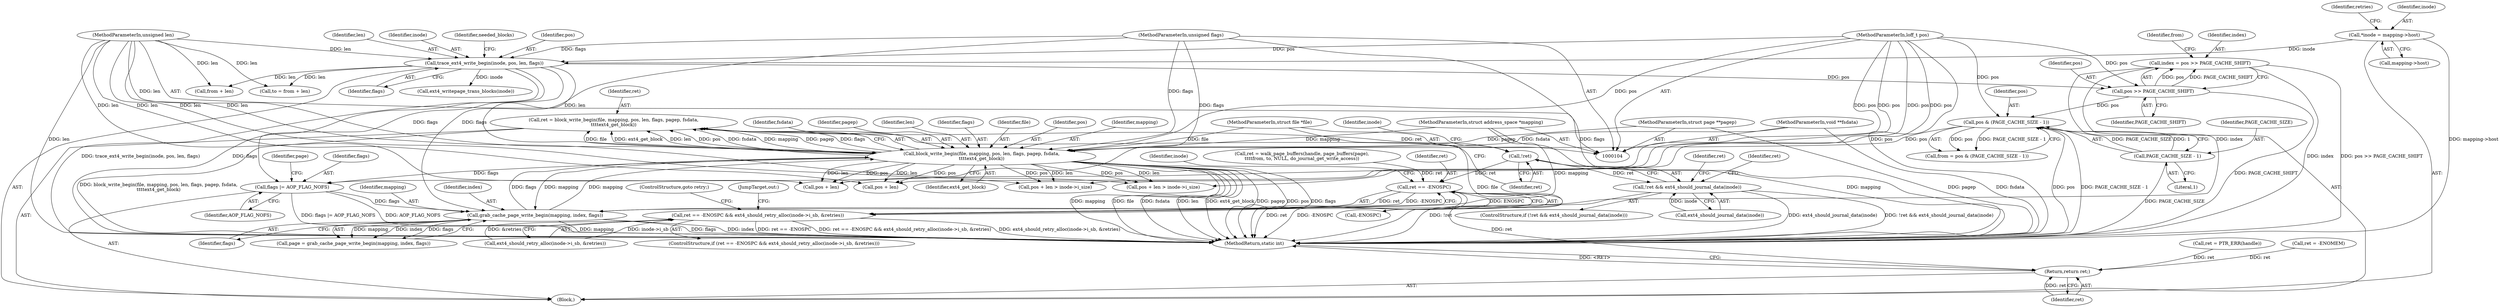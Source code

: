 digraph "0_linux_744692dc059845b2a3022119871846e74d4f6e11_11@API" {
"1000197" [label="(Call,ret = block_write_begin(file, mapping, pos, len, flags, pagep, fsdata,\n\t\t\t\text4_get_block))"];
"1000199" [label="(Call,block_write_begin(file, mapping, pos, len, flags, pagep, fsdata,\n\t\t\t\text4_get_block))"];
"1000105" [label="(MethodParameterIn,struct file *file)"];
"1000178" [label="(Call,grab_cache_page_write_begin(mapping, index, flags))"];
"1000106" [label="(MethodParameterIn,struct address_space *mapping)"];
"1000141" [label="(Call,index = pos >> PAGE_CACHE_SHIFT)"];
"1000143" [label="(Call,pos >> PAGE_CACHE_SHIFT)"];
"1000130" [label="(Call,trace_ext4_write_begin(inode, pos, len, flags))"];
"1000114" [label="(Call,*inode = mapping->host)"];
"1000107" [label="(MethodParameterIn,loff_t pos)"];
"1000108" [label="(MethodParameterIn,unsigned len)"];
"1000109" [label="(MethodParameterIn,unsigned flags)"];
"1000173" [label="(Call,flags |= AOP_FLAG_NOFS)"];
"1000148" [label="(Call,pos & (PAGE_CACHE_SIZE - 1))"];
"1000150" [label="(Call,PAGE_CACHE_SIZE - 1)"];
"1000110" [label="(MethodParameterIn,struct page **pagep)"];
"1000111" [label="(MethodParameterIn,void **fsdata)"];
"1000210" [label="(Call,!ret)"];
"1000209" [label="(Call,!ret && ext4_should_journal_data(inode))"];
"1000268" [label="(Call,ret == -ENOSPC)"];
"1000267" [label="(Call,ret == -ENOSPC && ext4_should_retry_alloc(inode->i_sb, &retries))"];
"1000280" [label="(Return,return ret;)"];
"1000153" [label="(Call,to = from + len)"];
"1000199" [label="(Call,block_write_begin(file, mapping, pos, len, flags, pagep, fsdata,\n\t\t\t\text4_get_block))"];
"1000210" [label="(Call,!ret)"];
"1000206" [label="(Identifier,fsdata)"];
"1000174" [label="(Identifier,flags)"];
"1000143" [label="(Call,pos >> PAGE_CACHE_SHIFT)"];
"1000116" [label="(Call,mapping->host)"];
"1000146" [label="(Call,from = pos & (PAGE_CACHE_SIZE - 1))"];
"1000148" [label="(Call,pos & (PAGE_CACHE_SIZE - 1))"];
"1000266" [label="(ControlStructure,if (ret == -ENOSPC && ext4_should_retry_alloc(inode->i_sb, &retries)))"];
"1000205" [label="(Identifier,pagep)"];
"1000274" [label="(Identifier,inode)"];
"1000249" [label="(Call,pos + len > inode->i_size)"];
"1000152" [label="(Literal,1)"];
"1000198" [label="(Identifier,ret)"];
"1000208" [label="(ControlStructure,if (!ret && ext4_should_journal_data(inode)))"];
"1000130" [label="(Call,trace_ext4_write_begin(inode, pos, len, flags))"];
"1000226" [label="(Identifier,ret)"];
"1000173" [label="(Call,flags |= AOP_FLAG_NOFS)"];
"1000216" [label="(Identifier,ret)"];
"1000177" [label="(Identifier,page)"];
"1000278" [label="(ControlStructure,goto retry;)"];
"1000124" [label="(Identifier,retries)"];
"1000114" [label="(Call,*inode = mapping->host)"];
"1000209" [label="(Call,!ret && ext4_should_journal_data(inode))"];
"1000203" [label="(Identifier,len)"];
"1000212" [label="(Call,ext4_should_journal_data(inode))"];
"1000145" [label="(Identifier,PAGE_CACHE_SHIFT)"];
"1000111" [label="(MethodParameterIn,void **fsdata)"];
"1000197" [label="(Call,ret = block_write_begin(file, mapping, pos, len, flags, pagep, fsdata,\n\t\t\t\text4_get_block))"];
"1000131" [label="(Identifier,inode)"];
"1000234" [label="(Call,pos + len > inode->i_size)"];
"1000149" [label="(Identifier,pos)"];
"1000151" [label="(Identifier,PAGE_CACHE_SIZE)"];
"1000267" [label="(Call,ret == -ENOSPC && ext4_should_retry_alloc(inode->i_sb, &retries))"];
"1000142" [label="(Identifier,index)"];
"1000215" [label="(Call,ret = walk_page_buffers(handle, page_buffers(page),\n\t\t\t\tfrom, to, NULL, do_journal_get_write_access))"];
"1000280" [label="(Return,return ret;)"];
"1000181" [label="(Identifier,flags)"];
"1000270" [label="(Call,-ENOSPC)"];
"1000136" [label="(Identifier,needed_blocks)"];
"1000150" [label="(Call,PAGE_CACHE_SIZE - 1)"];
"1000204" [label="(Identifier,flags)"];
"1000279" [label="(JumpTarget,out:)"];
"1000272" [label="(Call,ext4_should_retry_alloc(inode->i_sb, &retries))"];
"1000112" [label="(Block,)"];
"1000134" [label="(Identifier,flags)"];
"1000155" [label="(Call,from + len)"];
"1000200" [label="(Identifier,file)"];
"1000105" [label="(MethodParameterIn,struct file *file)"];
"1000106" [label="(MethodParameterIn,struct address_space *mapping)"];
"1000235" [label="(Call,pos + len)"];
"1000176" [label="(Call,page = grab_cache_page_write_begin(mapping, index, flags))"];
"1000180" [label="(Identifier,index)"];
"1000132" [label="(Identifier,pos)"];
"1000211" [label="(Identifier,ret)"];
"1000202" [label="(Identifier,pos)"];
"1000141" [label="(Call,index = pos >> PAGE_CACHE_SHIFT)"];
"1000250" [label="(Call,pos + len)"];
"1000201" [label="(Identifier,mapping)"];
"1000133" [label="(Identifier,len)"];
"1000168" [label="(Call,ret = PTR_ERR(handle))"];
"1000107" [label="(MethodParameterIn,loff_t pos)"];
"1000175" [label="(Identifier,AOP_FLAG_NOFS)"];
"1000188" [label="(Call,ret = -ENOMEM)"];
"1000269" [label="(Identifier,ret)"];
"1000213" [label="(Identifier,inode)"];
"1000109" [label="(MethodParameterIn,unsigned flags)"];
"1000138" [label="(Call,ext4_writepage_trans_blocks(inode))"];
"1000178" [label="(Call,grab_cache_page_write_begin(mapping, index, flags))"];
"1000108" [label="(MethodParameterIn,unsigned len)"];
"1000110" [label="(MethodParameterIn,struct page **pagep)"];
"1000179" [label="(Identifier,mapping)"];
"1000147" [label="(Identifier,from)"];
"1000144" [label="(Identifier,pos)"];
"1000115" [label="(Identifier,inode)"];
"1000281" [label="(Identifier,ret)"];
"1000268" [label="(Call,ret == -ENOSPC)"];
"1000282" [label="(MethodReturn,static int)"];
"1000207" [label="(Identifier,ext4_get_block)"];
"1000197" -> "1000112"  [label="AST: "];
"1000197" -> "1000199"  [label="CFG: "];
"1000198" -> "1000197"  [label="AST: "];
"1000199" -> "1000197"  [label="AST: "];
"1000211" -> "1000197"  [label="CFG: "];
"1000197" -> "1000282"  [label="DDG: block_write_begin(file, mapping, pos, len, flags, pagep, fsdata,\n\t\t\t\text4_get_block)"];
"1000199" -> "1000197"  [label="DDG: file"];
"1000199" -> "1000197"  [label="DDG: ext4_get_block"];
"1000199" -> "1000197"  [label="DDG: len"];
"1000199" -> "1000197"  [label="DDG: pos"];
"1000199" -> "1000197"  [label="DDG: fsdata"];
"1000199" -> "1000197"  [label="DDG: mapping"];
"1000199" -> "1000197"  [label="DDG: pagep"];
"1000199" -> "1000197"  [label="DDG: flags"];
"1000197" -> "1000210"  [label="DDG: ret"];
"1000199" -> "1000207"  [label="CFG: "];
"1000200" -> "1000199"  [label="AST: "];
"1000201" -> "1000199"  [label="AST: "];
"1000202" -> "1000199"  [label="AST: "];
"1000203" -> "1000199"  [label="AST: "];
"1000204" -> "1000199"  [label="AST: "];
"1000205" -> "1000199"  [label="AST: "];
"1000206" -> "1000199"  [label="AST: "];
"1000207" -> "1000199"  [label="AST: "];
"1000199" -> "1000282"  [label="DDG: mapping"];
"1000199" -> "1000282"  [label="DDG: file"];
"1000199" -> "1000282"  [label="DDG: fsdata"];
"1000199" -> "1000282"  [label="DDG: len"];
"1000199" -> "1000282"  [label="DDG: ext4_get_block"];
"1000199" -> "1000282"  [label="DDG: pagep"];
"1000199" -> "1000282"  [label="DDG: pos"];
"1000199" -> "1000282"  [label="DDG: flags"];
"1000199" -> "1000173"  [label="DDG: flags"];
"1000199" -> "1000178"  [label="DDG: mapping"];
"1000105" -> "1000199"  [label="DDG: file"];
"1000178" -> "1000199"  [label="DDG: mapping"];
"1000178" -> "1000199"  [label="DDG: flags"];
"1000106" -> "1000199"  [label="DDG: mapping"];
"1000148" -> "1000199"  [label="DDG: pos"];
"1000107" -> "1000199"  [label="DDG: pos"];
"1000108" -> "1000199"  [label="DDG: len"];
"1000130" -> "1000199"  [label="DDG: len"];
"1000109" -> "1000199"  [label="DDG: flags"];
"1000110" -> "1000199"  [label="DDG: pagep"];
"1000111" -> "1000199"  [label="DDG: fsdata"];
"1000199" -> "1000234"  [label="DDG: pos"];
"1000199" -> "1000234"  [label="DDG: len"];
"1000199" -> "1000235"  [label="DDG: pos"];
"1000199" -> "1000235"  [label="DDG: len"];
"1000199" -> "1000249"  [label="DDG: pos"];
"1000199" -> "1000249"  [label="DDG: len"];
"1000199" -> "1000250"  [label="DDG: pos"];
"1000199" -> "1000250"  [label="DDG: len"];
"1000105" -> "1000104"  [label="AST: "];
"1000105" -> "1000282"  [label="DDG: file"];
"1000178" -> "1000176"  [label="AST: "];
"1000178" -> "1000181"  [label="CFG: "];
"1000179" -> "1000178"  [label="AST: "];
"1000180" -> "1000178"  [label="AST: "];
"1000181" -> "1000178"  [label="AST: "];
"1000176" -> "1000178"  [label="CFG: "];
"1000178" -> "1000282"  [label="DDG: mapping"];
"1000178" -> "1000282"  [label="DDG: flags"];
"1000178" -> "1000282"  [label="DDG: index"];
"1000178" -> "1000176"  [label="DDG: mapping"];
"1000178" -> "1000176"  [label="DDG: index"];
"1000178" -> "1000176"  [label="DDG: flags"];
"1000106" -> "1000178"  [label="DDG: mapping"];
"1000141" -> "1000178"  [label="DDG: index"];
"1000173" -> "1000178"  [label="DDG: flags"];
"1000109" -> "1000178"  [label="DDG: flags"];
"1000106" -> "1000104"  [label="AST: "];
"1000106" -> "1000282"  [label="DDG: mapping"];
"1000141" -> "1000112"  [label="AST: "];
"1000141" -> "1000143"  [label="CFG: "];
"1000142" -> "1000141"  [label="AST: "];
"1000143" -> "1000141"  [label="AST: "];
"1000147" -> "1000141"  [label="CFG: "];
"1000141" -> "1000282"  [label="DDG: index"];
"1000141" -> "1000282"  [label="DDG: pos >> PAGE_CACHE_SHIFT"];
"1000143" -> "1000141"  [label="DDG: pos"];
"1000143" -> "1000141"  [label="DDG: PAGE_CACHE_SHIFT"];
"1000143" -> "1000145"  [label="CFG: "];
"1000144" -> "1000143"  [label="AST: "];
"1000145" -> "1000143"  [label="AST: "];
"1000143" -> "1000282"  [label="DDG: PAGE_CACHE_SHIFT"];
"1000130" -> "1000143"  [label="DDG: pos"];
"1000107" -> "1000143"  [label="DDG: pos"];
"1000143" -> "1000148"  [label="DDG: pos"];
"1000130" -> "1000112"  [label="AST: "];
"1000130" -> "1000134"  [label="CFG: "];
"1000131" -> "1000130"  [label="AST: "];
"1000132" -> "1000130"  [label="AST: "];
"1000133" -> "1000130"  [label="AST: "];
"1000134" -> "1000130"  [label="AST: "];
"1000136" -> "1000130"  [label="CFG: "];
"1000130" -> "1000282"  [label="DDG: trace_ext4_write_begin(inode, pos, len, flags)"];
"1000130" -> "1000282"  [label="DDG: flags"];
"1000114" -> "1000130"  [label="DDG: inode"];
"1000107" -> "1000130"  [label="DDG: pos"];
"1000108" -> "1000130"  [label="DDG: len"];
"1000109" -> "1000130"  [label="DDG: flags"];
"1000130" -> "1000138"  [label="DDG: inode"];
"1000130" -> "1000153"  [label="DDG: len"];
"1000130" -> "1000155"  [label="DDG: len"];
"1000130" -> "1000173"  [label="DDG: flags"];
"1000114" -> "1000112"  [label="AST: "];
"1000114" -> "1000116"  [label="CFG: "];
"1000115" -> "1000114"  [label="AST: "];
"1000116" -> "1000114"  [label="AST: "];
"1000124" -> "1000114"  [label="CFG: "];
"1000114" -> "1000282"  [label="DDG: mapping->host"];
"1000107" -> "1000104"  [label="AST: "];
"1000107" -> "1000282"  [label="DDG: pos"];
"1000107" -> "1000148"  [label="DDG: pos"];
"1000107" -> "1000234"  [label="DDG: pos"];
"1000107" -> "1000235"  [label="DDG: pos"];
"1000107" -> "1000249"  [label="DDG: pos"];
"1000107" -> "1000250"  [label="DDG: pos"];
"1000108" -> "1000104"  [label="AST: "];
"1000108" -> "1000282"  [label="DDG: len"];
"1000108" -> "1000153"  [label="DDG: len"];
"1000108" -> "1000155"  [label="DDG: len"];
"1000108" -> "1000234"  [label="DDG: len"];
"1000108" -> "1000235"  [label="DDG: len"];
"1000108" -> "1000249"  [label="DDG: len"];
"1000108" -> "1000250"  [label="DDG: len"];
"1000109" -> "1000104"  [label="AST: "];
"1000109" -> "1000282"  [label="DDG: flags"];
"1000109" -> "1000173"  [label="DDG: flags"];
"1000173" -> "1000112"  [label="AST: "];
"1000173" -> "1000175"  [label="CFG: "];
"1000174" -> "1000173"  [label="AST: "];
"1000175" -> "1000173"  [label="AST: "];
"1000177" -> "1000173"  [label="CFG: "];
"1000173" -> "1000282"  [label="DDG: flags |= AOP_FLAG_NOFS"];
"1000173" -> "1000282"  [label="DDG: AOP_FLAG_NOFS"];
"1000148" -> "1000146"  [label="AST: "];
"1000148" -> "1000150"  [label="CFG: "];
"1000149" -> "1000148"  [label="AST: "];
"1000150" -> "1000148"  [label="AST: "];
"1000146" -> "1000148"  [label="CFG: "];
"1000148" -> "1000282"  [label="DDG: pos"];
"1000148" -> "1000282"  [label="DDG: PAGE_CACHE_SIZE - 1"];
"1000148" -> "1000146"  [label="DDG: pos"];
"1000148" -> "1000146"  [label="DDG: PAGE_CACHE_SIZE - 1"];
"1000150" -> "1000148"  [label="DDG: PAGE_CACHE_SIZE"];
"1000150" -> "1000148"  [label="DDG: 1"];
"1000150" -> "1000152"  [label="CFG: "];
"1000151" -> "1000150"  [label="AST: "];
"1000152" -> "1000150"  [label="AST: "];
"1000150" -> "1000282"  [label="DDG: PAGE_CACHE_SIZE"];
"1000110" -> "1000104"  [label="AST: "];
"1000110" -> "1000282"  [label="DDG: pagep"];
"1000111" -> "1000104"  [label="AST: "];
"1000111" -> "1000282"  [label="DDG: fsdata"];
"1000210" -> "1000209"  [label="AST: "];
"1000210" -> "1000211"  [label="CFG: "];
"1000211" -> "1000210"  [label="AST: "];
"1000213" -> "1000210"  [label="CFG: "];
"1000209" -> "1000210"  [label="CFG: "];
"1000210" -> "1000209"  [label="DDG: ret"];
"1000210" -> "1000268"  [label="DDG: ret"];
"1000209" -> "1000208"  [label="AST: "];
"1000209" -> "1000212"  [label="CFG: "];
"1000212" -> "1000209"  [label="AST: "];
"1000216" -> "1000209"  [label="CFG: "];
"1000226" -> "1000209"  [label="CFG: "];
"1000209" -> "1000282"  [label="DDG: !ret && ext4_should_journal_data(inode)"];
"1000209" -> "1000282"  [label="DDG: !ret"];
"1000209" -> "1000282"  [label="DDG: ext4_should_journal_data(inode)"];
"1000212" -> "1000209"  [label="DDG: inode"];
"1000268" -> "1000267"  [label="AST: "];
"1000268" -> "1000270"  [label="CFG: "];
"1000269" -> "1000268"  [label="AST: "];
"1000270" -> "1000268"  [label="AST: "];
"1000274" -> "1000268"  [label="CFG: "];
"1000267" -> "1000268"  [label="CFG: "];
"1000268" -> "1000282"  [label="DDG: ret"];
"1000268" -> "1000282"  [label="DDG: -ENOSPC"];
"1000268" -> "1000267"  [label="DDG: ret"];
"1000268" -> "1000267"  [label="DDG: -ENOSPC"];
"1000215" -> "1000268"  [label="DDG: ret"];
"1000270" -> "1000268"  [label="DDG: ENOSPC"];
"1000268" -> "1000280"  [label="DDG: ret"];
"1000267" -> "1000266"  [label="AST: "];
"1000267" -> "1000272"  [label="CFG: "];
"1000272" -> "1000267"  [label="AST: "];
"1000278" -> "1000267"  [label="CFG: "];
"1000279" -> "1000267"  [label="CFG: "];
"1000267" -> "1000282"  [label="DDG: ret == -ENOSPC"];
"1000267" -> "1000282"  [label="DDG: ret == -ENOSPC && ext4_should_retry_alloc(inode->i_sb, &retries)"];
"1000267" -> "1000282"  [label="DDG: ext4_should_retry_alloc(inode->i_sb, &retries)"];
"1000272" -> "1000267"  [label="DDG: inode->i_sb"];
"1000272" -> "1000267"  [label="DDG: &retries"];
"1000280" -> "1000112"  [label="AST: "];
"1000280" -> "1000281"  [label="CFG: "];
"1000281" -> "1000280"  [label="AST: "];
"1000282" -> "1000280"  [label="CFG: "];
"1000280" -> "1000282"  [label="DDG: <RET>"];
"1000281" -> "1000280"  [label="DDG: ret"];
"1000168" -> "1000280"  [label="DDG: ret"];
"1000188" -> "1000280"  [label="DDG: ret"];
}
